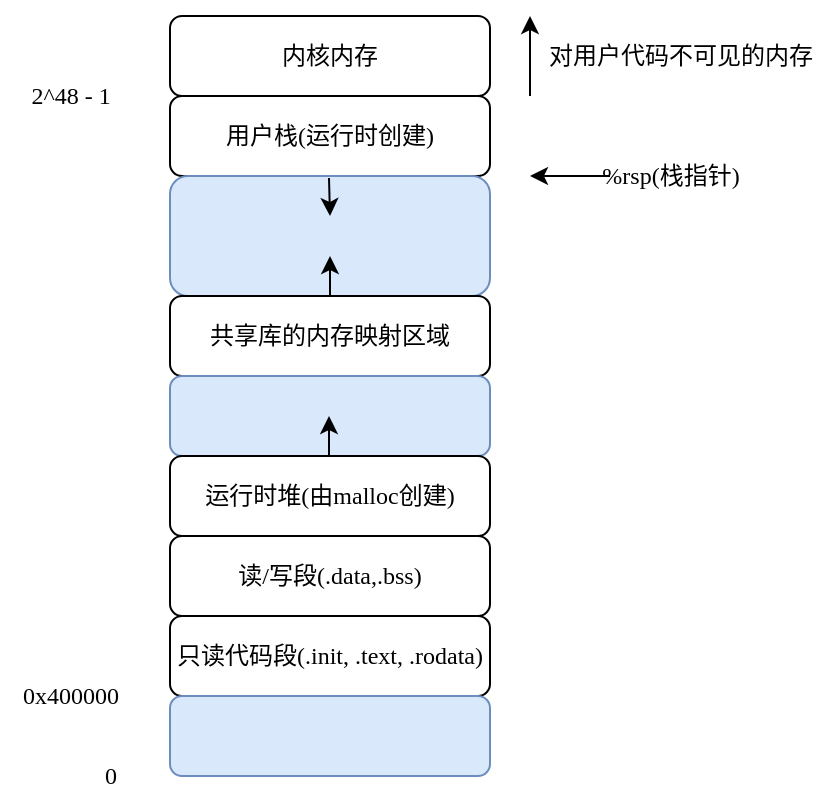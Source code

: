 <mxfile>
    <diagram id="5ryG4-jhFPfHyTkA1xDy" name="第 1 页">
        <mxGraphModel dx="678" dy="525" grid="1" gridSize="10" guides="1" tooltips="1" connect="1" arrows="1" fold="1" page="1" pageScale="1" pageWidth="827" pageHeight="1169" background="#FFFFFF" math="0" shadow="0">
            <root>
                <mxCell id="0"/>
                <mxCell id="1" parent="0"/>
                <mxCell id="2" value="内核内存" style="rounded=1;whiteSpace=wrap;html=1;fontFamily=Comic Sans MS;" parent="1" vertex="1">
                    <mxGeometry x="240" y="80" width="160" height="40" as="geometry"/>
                </mxCell>
                <mxCell id="3" value="用户栈(运行时创建)" style="rounded=1;whiteSpace=wrap;html=1;fontFamily=Comic Sans MS;" parent="1" vertex="1">
                    <mxGeometry x="240" y="120" width="160" height="40" as="geometry"/>
                </mxCell>
                <mxCell id="4" value="" style="rounded=1;whiteSpace=wrap;html=1;fontFamily=Comic Sans MS;fillColor=#dae8fc;strokeColor=#6c8ebf;shadow=0;glass=0;" parent="1" vertex="1">
                    <mxGeometry x="240" y="160" width="160" height="60" as="geometry"/>
                </mxCell>
                <mxCell id="5" value="共享库的内存映射区域" style="rounded=1;whiteSpace=wrap;html=1;fontFamily=Comic Sans MS;" parent="1" vertex="1">
                    <mxGeometry x="240" y="220" width="160" height="40" as="geometry"/>
                </mxCell>
                <mxCell id="6" value="" style="rounded=1;whiteSpace=wrap;html=1;fontFamily=Comic Sans MS;fillColor=#dae8fc;strokeColor=#6c8ebf;" parent="1" vertex="1">
                    <mxGeometry x="240" y="260" width="160" height="40" as="geometry"/>
                </mxCell>
                <mxCell id="7" value="运行时堆(由malloc创建)" style="rounded=1;whiteSpace=wrap;html=1;fontFamily=Comic Sans MS;" parent="1" vertex="1">
                    <mxGeometry x="240" y="300" width="160" height="40" as="geometry"/>
                </mxCell>
                <mxCell id="8" value="读/写段(.data,.bss)" style="rounded=1;whiteSpace=wrap;html=1;fontFamily=Comic Sans MS;" parent="1" vertex="1">
                    <mxGeometry x="240" y="340" width="160" height="40" as="geometry"/>
                </mxCell>
                <mxCell id="9" value="只读代码段(.init, .text, .rodata)" style="rounded=1;whiteSpace=wrap;html=1;fontFamily=Comic Sans MS;" parent="1" vertex="1">
                    <mxGeometry x="240" y="380" width="160" height="40" as="geometry"/>
                </mxCell>
                <mxCell id="10" value="" style="rounded=1;whiteSpace=wrap;html=1;fontFamily=Comic Sans MS;fillColor=#dae8fc;strokeColor=#6c8ebf;" parent="1" vertex="1">
                    <mxGeometry x="240" y="420" width="160" height="40" as="geometry"/>
                </mxCell>
                <mxCell id="11" value="" style="endArrow=classic;html=1;fontFamily=Comic Sans MS;" parent="1" edge="1">
                    <mxGeometry width="50" height="50" relative="1" as="geometry">
                        <mxPoint x="420" y="120" as="sourcePoint"/>
                        <mxPoint x="420" y="80" as="targetPoint"/>
                    </mxGeometry>
                </mxCell>
                <mxCell id="12" value="对用户代码不可见的内存" style="text;html=1;align=center;verticalAlign=middle;resizable=0;points=[];autosize=1;strokeColor=none;fillColor=none;fontFamily=Comic Sans MS;" parent="1" vertex="1">
                    <mxGeometry x="420" y="90" width="150" height="20" as="geometry"/>
                </mxCell>
                <mxCell id="13" value="" style="endArrow=classic;html=1;fontFamily=Comic Sans MS;" parent="1" edge="1">
                    <mxGeometry width="50" height="50" relative="1" as="geometry">
                        <mxPoint x="460" y="160" as="sourcePoint"/>
                        <mxPoint x="420" y="160" as="targetPoint"/>
                    </mxGeometry>
                </mxCell>
                <mxCell id="14" value="%rsp(栈指针)" style="text;html=1;align=center;verticalAlign=middle;resizable=0;points=[];autosize=1;strokeColor=none;fillColor=none;fontFamily=Comic Sans MS;" parent="1" vertex="1">
                    <mxGeometry x="445" y="150" width="90" height="20" as="geometry"/>
                </mxCell>
                <mxCell id="16" value="" style="endArrow=classic;html=1;fontFamily=Comic Sans MS;" parent="1" edge="1">
                    <mxGeometry width="50" height="50" relative="1" as="geometry">
                        <mxPoint x="319.5" y="161" as="sourcePoint"/>
                        <mxPoint x="320" y="180" as="targetPoint"/>
                    </mxGeometry>
                </mxCell>
                <mxCell id="17" value="" style="endArrow=classic;html=1;fontFamily=Comic Sans MS;exitX=0.5;exitY=1;exitDx=0;exitDy=0;" parent="1" source="4" edge="1">
                    <mxGeometry width="50" height="50" relative="1" as="geometry">
                        <mxPoint x="329.5" y="170" as="sourcePoint"/>
                        <mxPoint x="320" y="200" as="targetPoint"/>
                    </mxGeometry>
                </mxCell>
                <mxCell id="18" value="" style="endArrow=classic;html=1;fontFamily=Comic Sans MS;exitX=0.5;exitY=1;exitDx=0;exitDy=0;" parent="1" edge="1">
                    <mxGeometry width="50" height="50" relative="1" as="geometry">
                        <mxPoint x="319.5" y="300" as="sourcePoint"/>
                        <mxPoint x="319.5" y="280" as="targetPoint"/>
                    </mxGeometry>
                </mxCell>
                <mxCell id="20" value="0" style="text;html=1;align=center;verticalAlign=middle;resizable=0;points=[];autosize=1;strokeColor=none;fillColor=none;fontFamily=Comic Sans MS;" parent="1" vertex="1">
                    <mxGeometry x="200" y="450" width="20" height="20" as="geometry"/>
                </mxCell>
                <mxCell id="21" value="0x400000" style="text;html=1;align=center;verticalAlign=middle;resizable=0;points=[];autosize=1;strokeColor=none;fillColor=none;fontFamily=Comic Sans MS;" parent="1" vertex="1">
                    <mxGeometry x="155" y="410" width="70" height="20" as="geometry"/>
                </mxCell>
                <mxCell id="22" value="2^48 - 1" style="text;html=1;align=center;verticalAlign=middle;resizable=0;points=[];autosize=1;strokeColor=none;fillColor=none;fontFamily=Comic Sans MS;" parent="1" vertex="1">
                    <mxGeometry x="160" y="110" width="60" height="20" as="geometry"/>
                </mxCell>
            </root>
        </mxGraphModel>
    </diagram>
</mxfile>